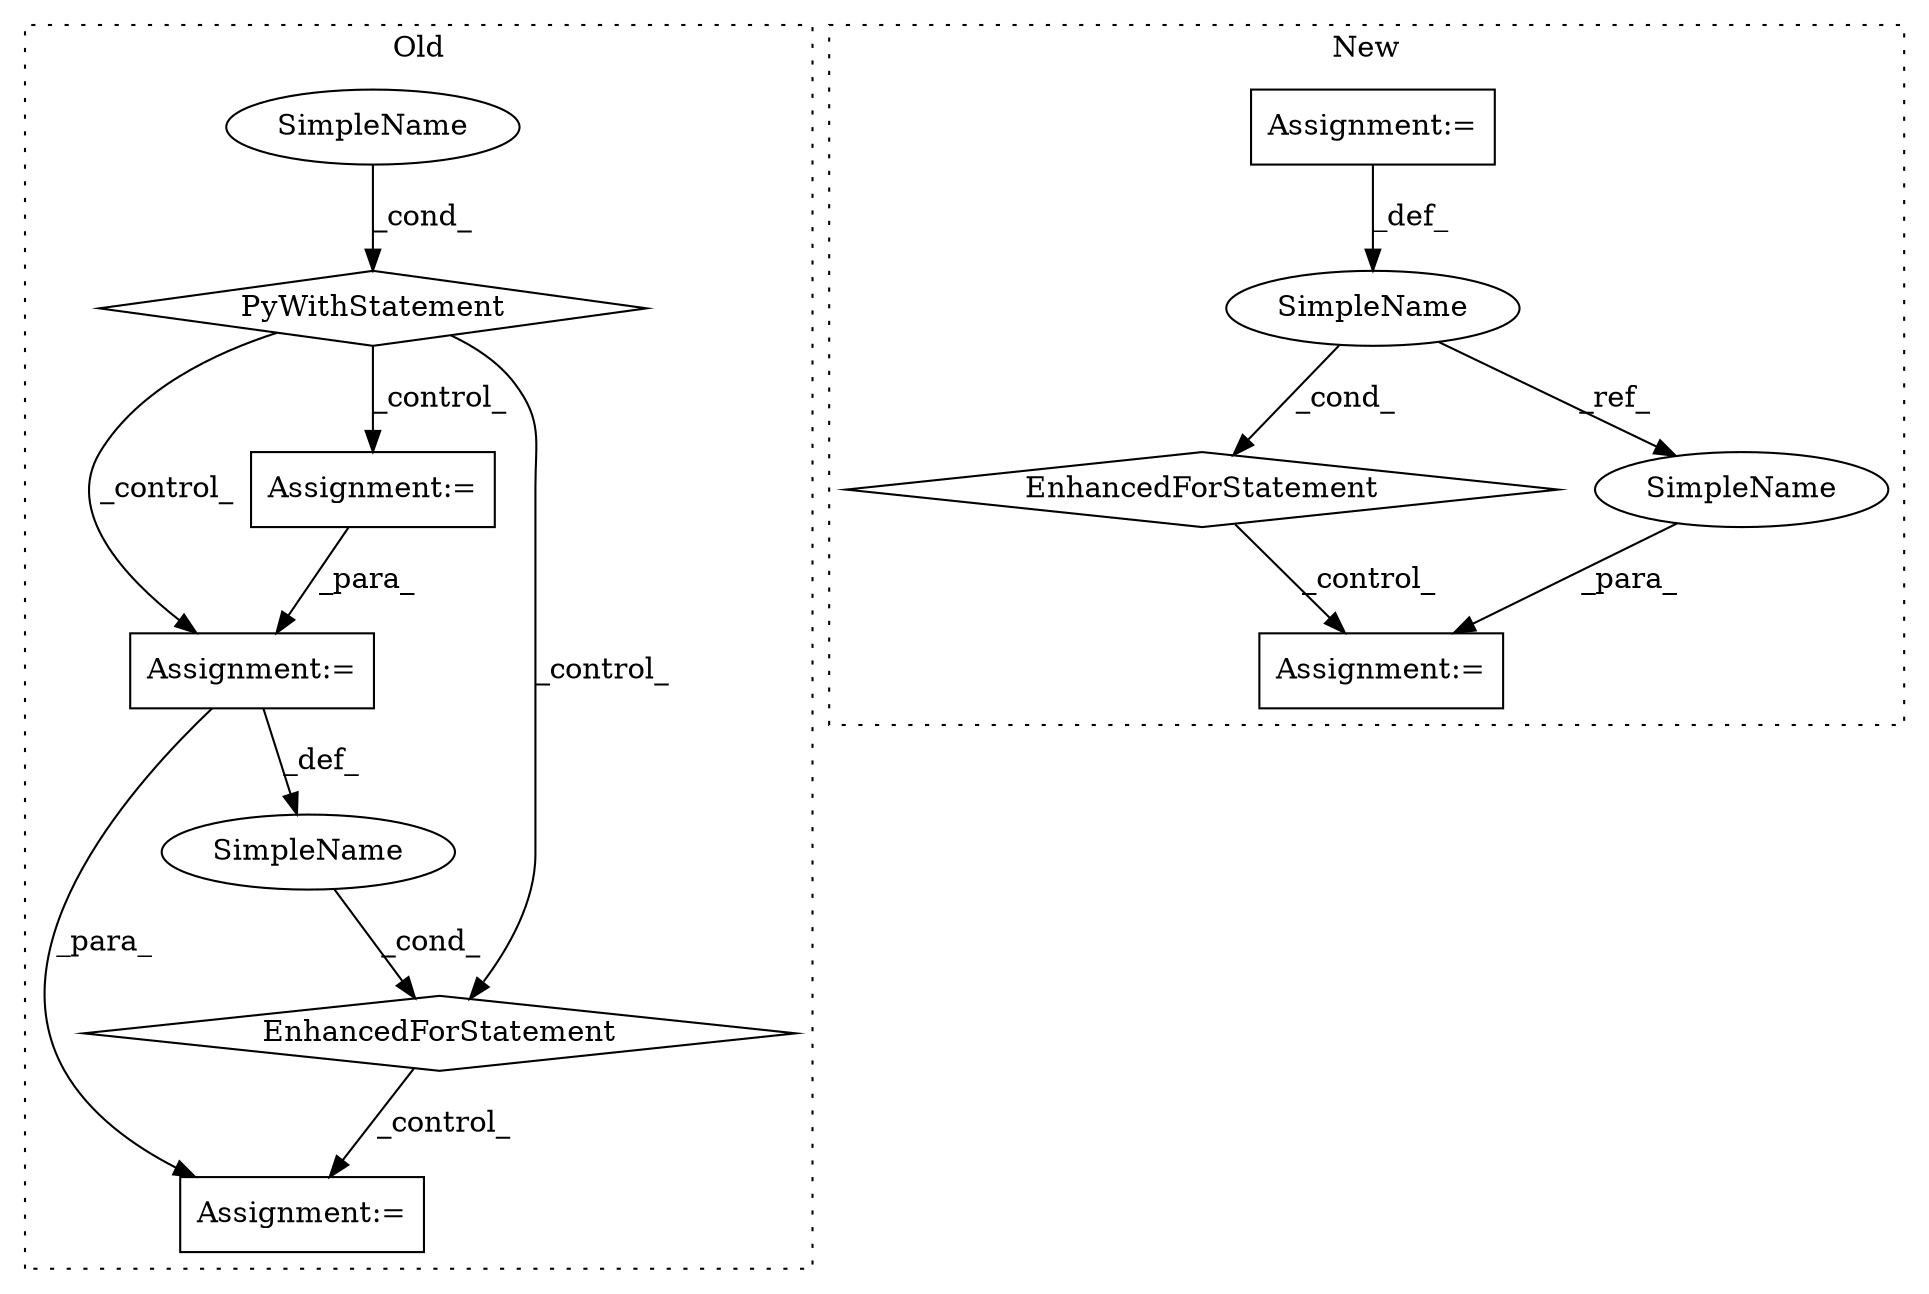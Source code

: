 digraph G {
subgraph cluster0 {
1 [label="PyWithStatement" a="104" s="7463,7508" l="10,2" shape="diamond"];
3 [label="Assignment:=" a="7" s="7566,7657" l="61,2" shape="box"];
4 [label="SimpleName" a="42" s="" l="" shape="ellipse"];
6 [label="EnhancedForStatement" a="70" s="7566,7657" l="61,2" shape="diamond"];
7 [label="Assignment:=" a="7" s="11125" l="1" shape="box"];
8 [label="SimpleName" a="42" s="7631" l="7" shape="ellipse"];
9 [label="Assignment:=" a="7" s="7543" l="1" shape="box"];
label = "Old";
style="dotted";
}
subgraph cluster1 {
2 [label="EnhancedForStatement" a="70" s="11706,11779" l="61,2" shape="diamond"];
5 [label="Assignment:=" a="7" s="11668" l="1" shape="box"];
10 [label="Assignment:=" a="7" s="11848" l="1" shape="box"];
11 [label="SimpleName" a="42" s="11771" l="4" shape="ellipse"];
12 [label="SimpleName" a="42" s="11849" l="4" shape="ellipse"];
label = "New";
style="dotted";
}
1 -> 3 [label="_control_"];
1 -> 9 [label="_control_"];
1 -> 6 [label="_control_"];
2 -> 10 [label="_control_"];
3 -> 8 [label="_def_"];
3 -> 7 [label="_para_"];
4 -> 1 [label="_cond_"];
5 -> 11 [label="_def_"];
6 -> 7 [label="_control_"];
8 -> 6 [label="_cond_"];
9 -> 3 [label="_para_"];
11 -> 2 [label="_cond_"];
11 -> 12 [label="_ref_"];
12 -> 10 [label="_para_"];
}